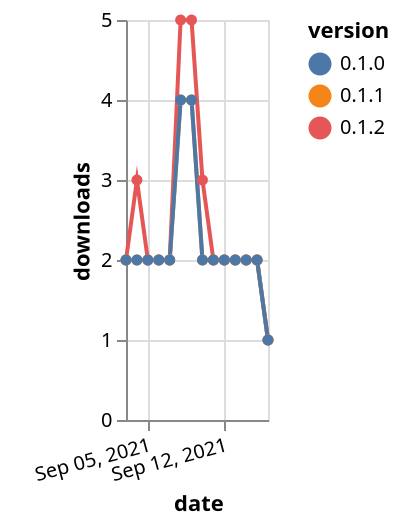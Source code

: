 {"$schema": "https://vega.github.io/schema/vega-lite/v5.json", "description": "A simple bar chart with embedded data.", "data": {"values": [{"date": "2021-09-03", "total": 2966, "delta": 2, "version": "0.1.2"}, {"date": "2021-09-04", "total": 2969, "delta": 3, "version": "0.1.2"}, {"date": "2021-09-05", "total": 2971, "delta": 2, "version": "0.1.2"}, {"date": "2021-09-06", "total": 2973, "delta": 2, "version": "0.1.2"}, {"date": "2021-09-07", "total": 2975, "delta": 2, "version": "0.1.2"}, {"date": "2021-09-08", "total": 2980, "delta": 5, "version": "0.1.2"}, {"date": "2021-09-09", "total": 2985, "delta": 5, "version": "0.1.2"}, {"date": "2021-09-10", "total": 2988, "delta": 3, "version": "0.1.2"}, {"date": "2021-09-11", "total": 2990, "delta": 2, "version": "0.1.2"}, {"date": "2021-09-12", "total": 2992, "delta": 2, "version": "0.1.2"}, {"date": "2021-09-13", "total": 2994, "delta": 2, "version": "0.1.2"}, {"date": "2021-09-14", "total": 2996, "delta": 2, "version": "0.1.2"}, {"date": "2021-09-15", "total": 2998, "delta": 2, "version": "0.1.2"}, {"date": "2021-09-16", "total": 2999, "delta": 1, "version": "0.1.2"}, {"date": "2021-09-03", "total": 2666, "delta": 2, "version": "0.1.1"}, {"date": "2021-09-04", "total": 2668, "delta": 2, "version": "0.1.1"}, {"date": "2021-09-05", "total": 2670, "delta": 2, "version": "0.1.1"}, {"date": "2021-09-06", "total": 2672, "delta": 2, "version": "0.1.1"}, {"date": "2021-09-07", "total": 2674, "delta": 2, "version": "0.1.1"}, {"date": "2021-09-08", "total": 2678, "delta": 4, "version": "0.1.1"}, {"date": "2021-09-09", "total": 2682, "delta": 4, "version": "0.1.1"}, {"date": "2021-09-10", "total": 2684, "delta": 2, "version": "0.1.1"}, {"date": "2021-09-11", "total": 2686, "delta": 2, "version": "0.1.1"}, {"date": "2021-09-12", "total": 2688, "delta": 2, "version": "0.1.1"}, {"date": "2021-09-13", "total": 2690, "delta": 2, "version": "0.1.1"}, {"date": "2021-09-14", "total": 2692, "delta": 2, "version": "0.1.1"}, {"date": "2021-09-15", "total": 2694, "delta": 2, "version": "0.1.1"}, {"date": "2021-09-16", "total": 2695, "delta": 1, "version": "0.1.1"}, {"date": "2021-09-03", "total": 2625, "delta": 2, "version": "0.1.0"}, {"date": "2021-09-04", "total": 2627, "delta": 2, "version": "0.1.0"}, {"date": "2021-09-05", "total": 2629, "delta": 2, "version": "0.1.0"}, {"date": "2021-09-06", "total": 2631, "delta": 2, "version": "0.1.0"}, {"date": "2021-09-07", "total": 2633, "delta": 2, "version": "0.1.0"}, {"date": "2021-09-08", "total": 2637, "delta": 4, "version": "0.1.0"}, {"date": "2021-09-09", "total": 2641, "delta": 4, "version": "0.1.0"}, {"date": "2021-09-10", "total": 2643, "delta": 2, "version": "0.1.0"}, {"date": "2021-09-11", "total": 2645, "delta": 2, "version": "0.1.0"}, {"date": "2021-09-12", "total": 2647, "delta": 2, "version": "0.1.0"}, {"date": "2021-09-13", "total": 2649, "delta": 2, "version": "0.1.0"}, {"date": "2021-09-14", "total": 2651, "delta": 2, "version": "0.1.0"}, {"date": "2021-09-15", "total": 2653, "delta": 2, "version": "0.1.0"}, {"date": "2021-09-16", "total": 2654, "delta": 1, "version": "0.1.0"}]}, "width": "container", "mark": {"type": "line", "point": {"filled": true}}, "encoding": {"x": {"field": "date", "type": "temporal", "timeUnit": "yearmonthdate", "title": "date", "axis": {"labelAngle": -15}}, "y": {"field": "delta", "type": "quantitative", "title": "downloads"}, "color": {"field": "version", "type": "nominal"}, "tooltip": {"field": "delta"}}}